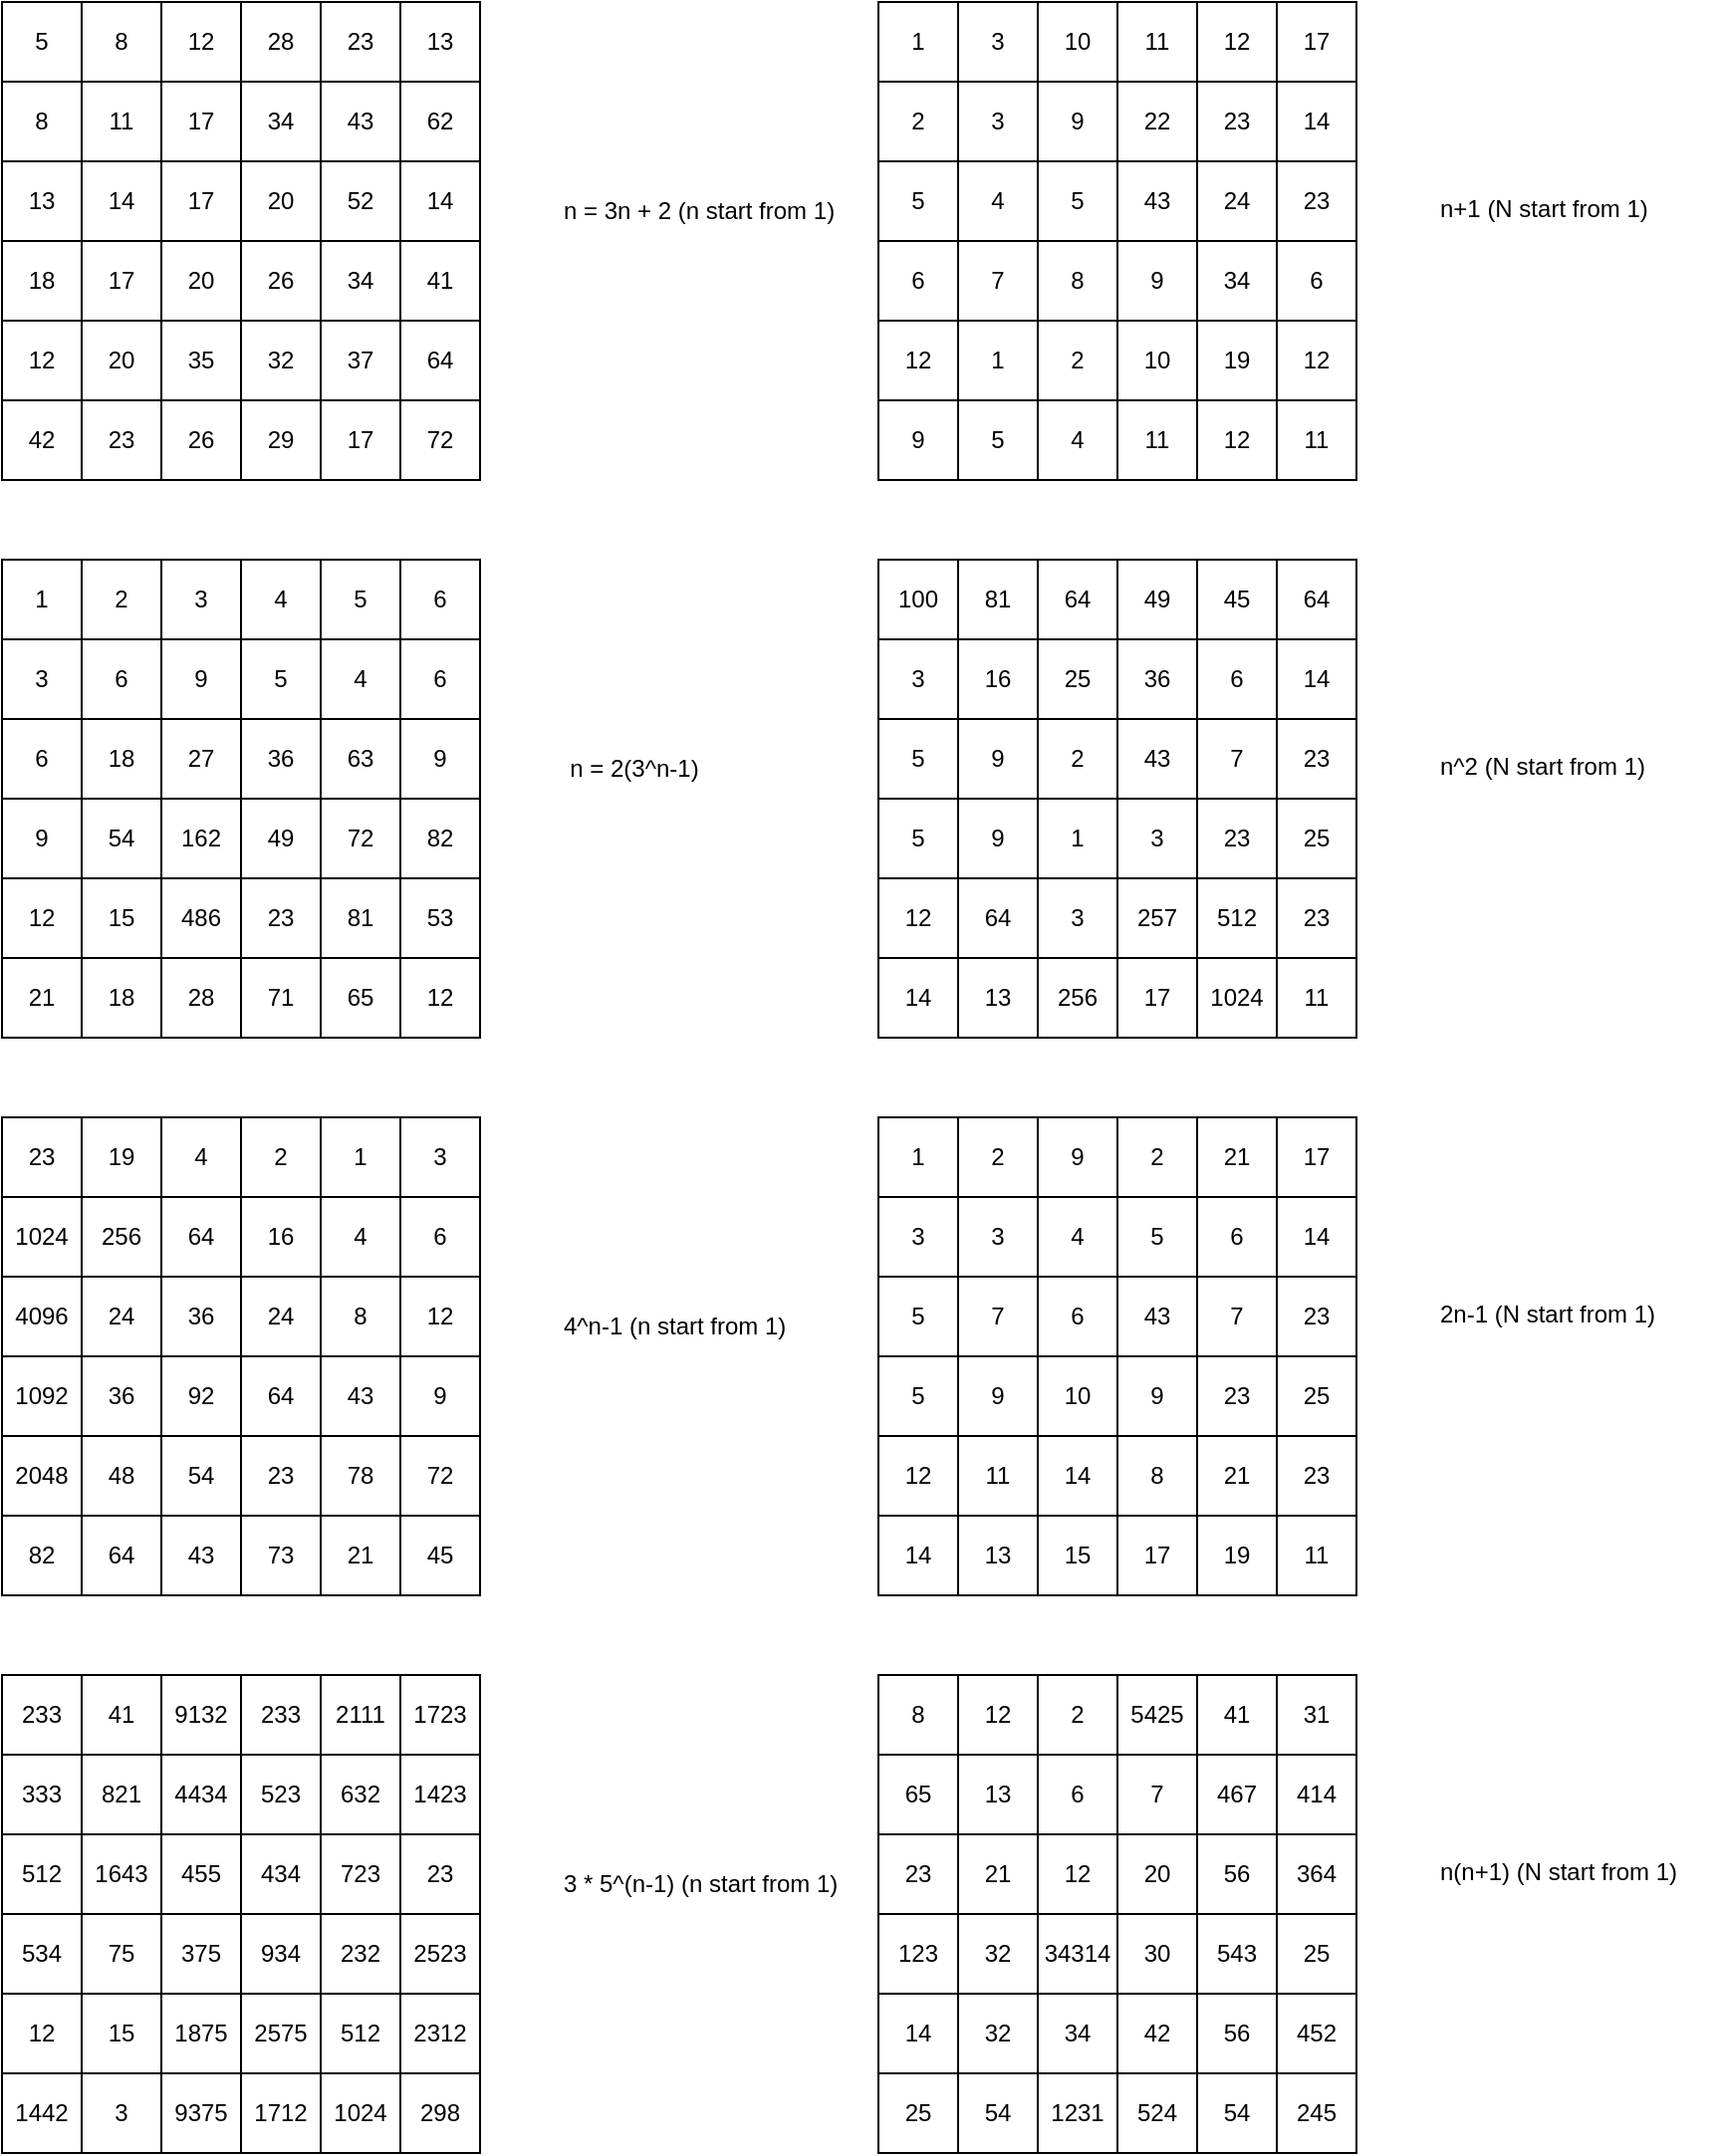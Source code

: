<mxfile version="20.8.16" type="device"><diagram name="Page-1" id="iR70LeSSROPi5DD5dXwo"><mxGraphModel dx="2049" dy="1137" grid="1" gridSize="10" guides="1" tooltips="1" connect="1" arrows="1" fold="1" page="1" pageScale="1" pageWidth="850" pageHeight="1100" math="0" shadow="0"><root><mxCell id="0"/><mxCell id="1" parent="0"/><mxCell id="EF58AHvIjZ3TLY60ZW4G-1" value="5" style="whiteSpace=wrap;html=1;aspect=fixed;" parent="1" vertex="1"><mxGeometry x="40" width="40" height="40" as="geometry"/></mxCell><mxCell id="EF58AHvIjZ3TLY60ZW4G-2" value="8" style="whiteSpace=wrap;html=1;aspect=fixed;" parent="1" vertex="1"><mxGeometry x="80" width="40" height="40" as="geometry"/></mxCell><mxCell id="EF58AHvIjZ3TLY60ZW4G-3" value="12" style="whiteSpace=wrap;html=1;aspect=fixed;" parent="1" vertex="1"><mxGeometry x="120" width="40" height="40" as="geometry"/></mxCell><mxCell id="EF58AHvIjZ3TLY60ZW4G-4" value="28" style="whiteSpace=wrap;html=1;aspect=fixed;" parent="1" vertex="1"><mxGeometry x="160" width="40" height="40" as="geometry"/></mxCell><mxCell id="EF58AHvIjZ3TLY60ZW4G-5" value="23" style="whiteSpace=wrap;html=1;aspect=fixed;" parent="1" vertex="1"><mxGeometry x="200" width="40" height="40" as="geometry"/></mxCell><mxCell id="EF58AHvIjZ3TLY60ZW4G-6" value="13" style="whiteSpace=wrap;html=1;aspect=fixed;" parent="1" vertex="1"><mxGeometry x="240" width="40" height="40" as="geometry"/></mxCell><mxCell id="EF58AHvIjZ3TLY60ZW4G-7" value="8" style="whiteSpace=wrap;html=1;aspect=fixed;" parent="1" vertex="1"><mxGeometry x="40" y="40" width="40" height="40" as="geometry"/></mxCell><mxCell id="EF58AHvIjZ3TLY60ZW4G-8" value="11" style="whiteSpace=wrap;html=1;aspect=fixed;" parent="1" vertex="1"><mxGeometry x="80" y="40" width="40" height="40" as="geometry"/></mxCell><mxCell id="EF58AHvIjZ3TLY60ZW4G-9" value="17" style="whiteSpace=wrap;html=1;aspect=fixed;" parent="1" vertex="1"><mxGeometry x="120" y="40" width="40" height="40" as="geometry"/></mxCell><mxCell id="EF58AHvIjZ3TLY60ZW4G-10" value="34" style="whiteSpace=wrap;html=1;aspect=fixed;" parent="1" vertex="1"><mxGeometry x="160" y="40" width="40" height="40" as="geometry"/></mxCell><mxCell id="EF58AHvIjZ3TLY60ZW4G-11" value="43" style="whiteSpace=wrap;html=1;aspect=fixed;" parent="1" vertex="1"><mxGeometry x="200" y="40" width="40" height="40" as="geometry"/></mxCell><mxCell id="EF58AHvIjZ3TLY60ZW4G-12" value="62" style="whiteSpace=wrap;html=1;aspect=fixed;" parent="1" vertex="1"><mxGeometry x="240" y="40" width="40" height="40" as="geometry"/></mxCell><mxCell id="EF58AHvIjZ3TLY60ZW4G-13" value="13" style="whiteSpace=wrap;html=1;aspect=fixed;" parent="1" vertex="1"><mxGeometry x="40" y="80" width="40" height="40" as="geometry"/></mxCell><mxCell id="EF58AHvIjZ3TLY60ZW4G-14" value="14" style="whiteSpace=wrap;html=1;aspect=fixed;" parent="1" vertex="1"><mxGeometry x="80" y="80" width="40" height="40" as="geometry"/></mxCell><mxCell id="EF58AHvIjZ3TLY60ZW4G-15" value="17" style="whiteSpace=wrap;html=1;aspect=fixed;" parent="1" vertex="1"><mxGeometry x="120" y="80" width="40" height="40" as="geometry"/></mxCell><mxCell id="EF58AHvIjZ3TLY60ZW4G-16" value="20" style="whiteSpace=wrap;html=1;aspect=fixed;" parent="1" vertex="1"><mxGeometry x="160" y="80" width="40" height="40" as="geometry"/></mxCell><mxCell id="EF58AHvIjZ3TLY60ZW4G-17" value="52" style="whiteSpace=wrap;html=1;aspect=fixed;" parent="1" vertex="1"><mxGeometry x="200" y="80" width="40" height="40" as="geometry"/></mxCell><mxCell id="EF58AHvIjZ3TLY60ZW4G-18" value="14" style="whiteSpace=wrap;html=1;aspect=fixed;" parent="1" vertex="1"><mxGeometry x="240" y="80" width="40" height="40" as="geometry"/></mxCell><mxCell id="EF58AHvIjZ3TLY60ZW4G-19" value="18" style="whiteSpace=wrap;html=1;aspect=fixed;" parent="1" vertex="1"><mxGeometry x="40" y="120" width="40" height="40" as="geometry"/></mxCell><mxCell id="EF58AHvIjZ3TLY60ZW4G-20" value="17" style="whiteSpace=wrap;html=1;aspect=fixed;" parent="1" vertex="1"><mxGeometry x="80" y="120" width="40" height="40" as="geometry"/></mxCell><mxCell id="EF58AHvIjZ3TLY60ZW4G-21" value="20" style="whiteSpace=wrap;html=1;aspect=fixed;" parent="1" vertex="1"><mxGeometry x="120" y="120" width="40" height="40" as="geometry"/></mxCell><mxCell id="EF58AHvIjZ3TLY60ZW4G-22" value="26" style="whiteSpace=wrap;html=1;aspect=fixed;" parent="1" vertex="1"><mxGeometry x="160" y="120" width="40" height="40" as="geometry"/></mxCell><mxCell id="EF58AHvIjZ3TLY60ZW4G-23" value="34" style="whiteSpace=wrap;html=1;aspect=fixed;" parent="1" vertex="1"><mxGeometry x="200" y="120" width="40" height="40" as="geometry"/></mxCell><mxCell id="EF58AHvIjZ3TLY60ZW4G-24" value="41" style="whiteSpace=wrap;html=1;aspect=fixed;" parent="1" vertex="1"><mxGeometry x="240" y="120" width="40" height="40" as="geometry"/></mxCell><mxCell id="EF58AHvIjZ3TLY60ZW4G-25" value="12" style="whiteSpace=wrap;html=1;aspect=fixed;" parent="1" vertex="1"><mxGeometry x="40" y="160" width="40" height="40" as="geometry"/></mxCell><mxCell id="EF58AHvIjZ3TLY60ZW4G-26" value="20" style="whiteSpace=wrap;html=1;aspect=fixed;" parent="1" vertex="1"><mxGeometry x="80" y="160" width="40" height="40" as="geometry"/></mxCell><mxCell id="EF58AHvIjZ3TLY60ZW4G-27" value="35" style="whiteSpace=wrap;html=1;aspect=fixed;" parent="1" vertex="1"><mxGeometry x="120" y="160" width="40" height="40" as="geometry"/></mxCell><mxCell id="EF58AHvIjZ3TLY60ZW4G-28" value="32" style="whiteSpace=wrap;html=1;aspect=fixed;" parent="1" vertex="1"><mxGeometry x="160" y="160" width="40" height="40" as="geometry"/></mxCell><mxCell id="EF58AHvIjZ3TLY60ZW4G-29" value="37" style="whiteSpace=wrap;html=1;aspect=fixed;" parent="1" vertex="1"><mxGeometry x="200" y="160" width="40" height="40" as="geometry"/></mxCell><mxCell id="EF58AHvIjZ3TLY60ZW4G-30" value="64" style="whiteSpace=wrap;html=1;aspect=fixed;" parent="1" vertex="1"><mxGeometry x="240" y="160" width="40" height="40" as="geometry"/></mxCell><mxCell id="EF58AHvIjZ3TLY60ZW4G-31" value="42" style="whiteSpace=wrap;html=1;aspect=fixed;" parent="1" vertex="1"><mxGeometry x="40" y="200" width="40" height="40" as="geometry"/></mxCell><mxCell id="EF58AHvIjZ3TLY60ZW4G-32" value="23" style="whiteSpace=wrap;html=1;aspect=fixed;" parent="1" vertex="1"><mxGeometry x="80" y="200" width="40" height="40" as="geometry"/></mxCell><mxCell id="EF58AHvIjZ3TLY60ZW4G-33" value="26" style="whiteSpace=wrap;html=1;aspect=fixed;" parent="1" vertex="1"><mxGeometry x="120" y="200" width="40" height="40" as="geometry"/></mxCell><mxCell id="EF58AHvIjZ3TLY60ZW4G-34" value="29" style="whiteSpace=wrap;html=1;aspect=fixed;" parent="1" vertex="1"><mxGeometry x="160" y="200" width="40" height="40" as="geometry"/></mxCell><mxCell id="EF58AHvIjZ3TLY60ZW4G-35" value="17" style="whiteSpace=wrap;html=1;aspect=fixed;" parent="1" vertex="1"><mxGeometry x="200" y="200" width="40" height="40" as="geometry"/></mxCell><mxCell id="EF58AHvIjZ3TLY60ZW4G-36" value="72" style="whiteSpace=wrap;html=1;aspect=fixed;" parent="1" vertex="1"><mxGeometry x="240" y="200" width="40" height="40" as="geometry"/></mxCell><mxCell id="EF58AHvIjZ3TLY60ZW4G-109" value="233" style="whiteSpace=wrap;html=1;aspect=fixed;" parent="1" vertex="1"><mxGeometry x="40" y="840" width="40" height="40" as="geometry"/></mxCell><mxCell id="EF58AHvIjZ3TLY60ZW4G-110" value="41" style="whiteSpace=wrap;html=1;aspect=fixed;" parent="1" vertex="1"><mxGeometry x="80" y="840" width="40" height="40" as="geometry"/></mxCell><mxCell id="EF58AHvIjZ3TLY60ZW4G-111" value="9132" style="whiteSpace=wrap;html=1;aspect=fixed;" parent="1" vertex="1"><mxGeometry x="120" y="840" width="40" height="40" as="geometry"/></mxCell><mxCell id="EF58AHvIjZ3TLY60ZW4G-112" value="233" style="whiteSpace=wrap;html=1;aspect=fixed;" parent="1" vertex="1"><mxGeometry x="160" y="840" width="40" height="40" as="geometry"/></mxCell><mxCell id="EF58AHvIjZ3TLY60ZW4G-113" value="2111" style="whiteSpace=wrap;html=1;aspect=fixed;" parent="1" vertex="1"><mxGeometry x="200" y="840" width="40" height="40" as="geometry"/></mxCell><mxCell id="EF58AHvIjZ3TLY60ZW4G-114" value="1723" style="whiteSpace=wrap;html=1;aspect=fixed;" parent="1" vertex="1"><mxGeometry x="240" y="840" width="40" height="40" as="geometry"/></mxCell><mxCell id="EF58AHvIjZ3TLY60ZW4G-115" value="333" style="whiteSpace=wrap;html=1;aspect=fixed;" parent="1" vertex="1"><mxGeometry x="40" y="880" width="40" height="40" as="geometry"/></mxCell><mxCell id="EF58AHvIjZ3TLY60ZW4G-116" value="821" style="whiteSpace=wrap;html=1;aspect=fixed;" parent="1" vertex="1"><mxGeometry x="80" y="880" width="40" height="40" as="geometry"/></mxCell><mxCell id="EF58AHvIjZ3TLY60ZW4G-117" value="4434" style="whiteSpace=wrap;html=1;aspect=fixed;" parent="1" vertex="1"><mxGeometry x="120" y="880" width="40" height="40" as="geometry"/></mxCell><mxCell id="EF58AHvIjZ3TLY60ZW4G-118" value="523" style="whiteSpace=wrap;html=1;aspect=fixed;" parent="1" vertex="1"><mxGeometry x="160" y="880" width="40" height="40" as="geometry"/></mxCell><mxCell id="EF58AHvIjZ3TLY60ZW4G-119" value="632" style="whiteSpace=wrap;html=1;aspect=fixed;" parent="1" vertex="1"><mxGeometry x="200" y="880" width="40" height="40" as="geometry"/></mxCell><mxCell id="EF58AHvIjZ3TLY60ZW4G-120" value="1423" style="whiteSpace=wrap;html=1;aspect=fixed;" parent="1" vertex="1"><mxGeometry x="240" y="880" width="40" height="40" as="geometry"/></mxCell><mxCell id="EF58AHvIjZ3TLY60ZW4G-121" value="512" style="whiteSpace=wrap;html=1;aspect=fixed;" parent="1" vertex="1"><mxGeometry x="40" y="920" width="40" height="40" as="geometry"/></mxCell><mxCell id="EF58AHvIjZ3TLY60ZW4G-122" value="1643" style="whiteSpace=wrap;html=1;aspect=fixed;" parent="1" vertex="1"><mxGeometry x="80" y="920" width="40" height="40" as="geometry"/></mxCell><mxCell id="EF58AHvIjZ3TLY60ZW4G-123" value="455" style="whiteSpace=wrap;html=1;aspect=fixed;" parent="1" vertex="1"><mxGeometry x="120" y="920" width="40" height="40" as="geometry"/></mxCell><mxCell id="EF58AHvIjZ3TLY60ZW4G-124" value="434" style="whiteSpace=wrap;html=1;aspect=fixed;" parent="1" vertex="1"><mxGeometry x="160" y="920" width="40" height="40" as="geometry"/></mxCell><mxCell id="EF58AHvIjZ3TLY60ZW4G-125" value="723" style="whiteSpace=wrap;html=1;aspect=fixed;" parent="1" vertex="1"><mxGeometry x="200" y="920" width="40" height="40" as="geometry"/></mxCell><mxCell id="EF58AHvIjZ3TLY60ZW4G-126" value="23" style="whiteSpace=wrap;html=1;aspect=fixed;" parent="1" vertex="1"><mxGeometry x="240" y="920" width="40" height="40" as="geometry"/></mxCell><mxCell id="EF58AHvIjZ3TLY60ZW4G-127" value="534" style="whiteSpace=wrap;html=1;aspect=fixed;" parent="1" vertex="1"><mxGeometry x="40" y="960" width="40" height="40" as="geometry"/></mxCell><mxCell id="EF58AHvIjZ3TLY60ZW4G-128" value="75" style="whiteSpace=wrap;html=1;aspect=fixed;" parent="1" vertex="1"><mxGeometry x="80" y="960" width="40" height="40" as="geometry"/></mxCell><mxCell id="EF58AHvIjZ3TLY60ZW4G-129" value="375" style="whiteSpace=wrap;html=1;aspect=fixed;" parent="1" vertex="1"><mxGeometry x="120" y="960" width="40" height="40" as="geometry"/></mxCell><mxCell id="EF58AHvIjZ3TLY60ZW4G-130" value="934" style="whiteSpace=wrap;html=1;aspect=fixed;" parent="1" vertex="1"><mxGeometry x="160" y="960" width="40" height="40" as="geometry"/></mxCell><mxCell id="EF58AHvIjZ3TLY60ZW4G-131" value="232" style="whiteSpace=wrap;html=1;aspect=fixed;" parent="1" vertex="1"><mxGeometry x="200" y="960" width="40" height="40" as="geometry"/></mxCell><mxCell id="EF58AHvIjZ3TLY60ZW4G-132" value="2523" style="whiteSpace=wrap;html=1;aspect=fixed;" parent="1" vertex="1"><mxGeometry x="240" y="960" width="40" height="40" as="geometry"/></mxCell><mxCell id="EF58AHvIjZ3TLY60ZW4G-133" value="12" style="whiteSpace=wrap;html=1;aspect=fixed;" parent="1" vertex="1"><mxGeometry x="40" y="1000" width="40" height="40" as="geometry"/></mxCell><mxCell id="EF58AHvIjZ3TLY60ZW4G-134" value="15" style="whiteSpace=wrap;html=1;aspect=fixed;" parent="1" vertex="1"><mxGeometry x="80" y="1000" width="40" height="40" as="geometry"/></mxCell><mxCell id="EF58AHvIjZ3TLY60ZW4G-135" value="1875" style="whiteSpace=wrap;html=1;aspect=fixed;" parent="1" vertex="1"><mxGeometry x="120" y="1000" width="40" height="40" as="geometry"/></mxCell><mxCell id="EF58AHvIjZ3TLY60ZW4G-136" value="2575" style="whiteSpace=wrap;html=1;aspect=fixed;" parent="1" vertex="1"><mxGeometry x="160" y="1000" width="40" height="40" as="geometry"/></mxCell><mxCell id="EF58AHvIjZ3TLY60ZW4G-137" value="512" style="whiteSpace=wrap;html=1;aspect=fixed;" parent="1" vertex="1"><mxGeometry x="200" y="1000" width="40" height="40" as="geometry"/></mxCell><mxCell id="EF58AHvIjZ3TLY60ZW4G-138" value="2312" style="whiteSpace=wrap;html=1;aspect=fixed;" parent="1" vertex="1"><mxGeometry x="240" y="1000" width="40" height="40" as="geometry"/></mxCell><mxCell id="EF58AHvIjZ3TLY60ZW4G-139" value="1442" style="whiteSpace=wrap;html=1;aspect=fixed;" parent="1" vertex="1"><mxGeometry x="40" y="1040" width="40" height="40" as="geometry"/></mxCell><mxCell id="EF58AHvIjZ3TLY60ZW4G-140" value="3" style="whiteSpace=wrap;html=1;aspect=fixed;" parent="1" vertex="1"><mxGeometry x="80" y="1040" width="40" height="40" as="geometry"/></mxCell><mxCell id="EF58AHvIjZ3TLY60ZW4G-141" value="9375" style="whiteSpace=wrap;html=1;aspect=fixed;" parent="1" vertex="1"><mxGeometry x="120" y="1040" width="40" height="40" as="geometry"/></mxCell><mxCell id="EF58AHvIjZ3TLY60ZW4G-142" value="1712" style="whiteSpace=wrap;html=1;aspect=fixed;" parent="1" vertex="1"><mxGeometry x="160" y="1040" width="40" height="40" as="geometry"/></mxCell><mxCell id="EF58AHvIjZ3TLY60ZW4G-143" value="1024" style="whiteSpace=wrap;html=1;aspect=fixed;" parent="1" vertex="1"><mxGeometry x="200" y="1040" width="40" height="40" as="geometry"/></mxCell><mxCell id="EF58AHvIjZ3TLY60ZW4G-144" value="298" style="whiteSpace=wrap;html=1;aspect=fixed;" parent="1" vertex="1"><mxGeometry x="240" y="1040" width="40" height="40" as="geometry"/></mxCell><mxCell id="EF58AHvIjZ3TLY60ZW4G-181" value="1" style="whiteSpace=wrap;html=1;aspect=fixed;" parent="1" vertex="1"><mxGeometry x="480" width="40" height="40" as="geometry"/></mxCell><mxCell id="EF58AHvIjZ3TLY60ZW4G-182" value="3" style="whiteSpace=wrap;html=1;aspect=fixed;" parent="1" vertex="1"><mxGeometry x="520" width="40" height="40" as="geometry"/></mxCell><mxCell id="EF58AHvIjZ3TLY60ZW4G-183" value="10" style="whiteSpace=wrap;html=1;aspect=fixed;" parent="1" vertex="1"><mxGeometry x="560" width="40" height="40" as="geometry"/></mxCell><mxCell id="EF58AHvIjZ3TLY60ZW4G-184" value="11" style="whiteSpace=wrap;html=1;aspect=fixed;" parent="1" vertex="1"><mxGeometry x="600" width="40" height="40" as="geometry"/></mxCell><mxCell id="EF58AHvIjZ3TLY60ZW4G-185" value="12" style="whiteSpace=wrap;html=1;aspect=fixed;" parent="1" vertex="1"><mxGeometry x="640" width="40" height="40" as="geometry"/></mxCell><mxCell id="EF58AHvIjZ3TLY60ZW4G-186" value="17" style="whiteSpace=wrap;html=1;aspect=fixed;" parent="1" vertex="1"><mxGeometry x="680" width="40" height="40" as="geometry"/></mxCell><mxCell id="EF58AHvIjZ3TLY60ZW4G-187" value="2" style="whiteSpace=wrap;html=1;aspect=fixed;" parent="1" vertex="1"><mxGeometry x="480" y="40" width="40" height="40" as="geometry"/></mxCell><mxCell id="EF58AHvIjZ3TLY60ZW4G-188" value="3" style="whiteSpace=wrap;html=1;aspect=fixed;" parent="1" vertex="1"><mxGeometry x="520" y="40" width="40" height="40" as="geometry"/></mxCell><mxCell id="EF58AHvIjZ3TLY60ZW4G-189" value="9" style="whiteSpace=wrap;html=1;aspect=fixed;" parent="1" vertex="1"><mxGeometry x="560" y="40" width="40" height="40" as="geometry"/></mxCell><mxCell id="EF58AHvIjZ3TLY60ZW4G-190" value="22" style="whiteSpace=wrap;html=1;aspect=fixed;" parent="1" vertex="1"><mxGeometry x="600" y="40" width="40" height="40" as="geometry"/></mxCell><mxCell id="EF58AHvIjZ3TLY60ZW4G-191" value="23" style="whiteSpace=wrap;html=1;aspect=fixed;" parent="1" vertex="1"><mxGeometry x="640" y="40" width="40" height="40" as="geometry"/></mxCell><mxCell id="EF58AHvIjZ3TLY60ZW4G-192" value="14" style="whiteSpace=wrap;html=1;aspect=fixed;" parent="1" vertex="1"><mxGeometry x="680" y="40" width="40" height="40" as="geometry"/></mxCell><mxCell id="EF58AHvIjZ3TLY60ZW4G-193" value="5" style="whiteSpace=wrap;html=1;aspect=fixed;" parent="1" vertex="1"><mxGeometry x="480" y="80" width="40" height="40" as="geometry"/></mxCell><mxCell id="EF58AHvIjZ3TLY60ZW4G-194" value="4" style="whiteSpace=wrap;html=1;aspect=fixed;" parent="1" vertex="1"><mxGeometry x="520" y="80" width="40" height="40" as="geometry"/></mxCell><mxCell id="EF58AHvIjZ3TLY60ZW4G-195" value="5" style="whiteSpace=wrap;html=1;aspect=fixed;" parent="1" vertex="1"><mxGeometry x="560" y="80" width="40" height="40" as="geometry"/></mxCell><mxCell id="EF58AHvIjZ3TLY60ZW4G-196" value="43" style="whiteSpace=wrap;html=1;aspect=fixed;" parent="1" vertex="1"><mxGeometry x="600" y="80" width="40" height="40" as="geometry"/></mxCell><mxCell id="EF58AHvIjZ3TLY60ZW4G-197" value="24" style="whiteSpace=wrap;html=1;aspect=fixed;" parent="1" vertex="1"><mxGeometry x="640" y="80" width="40" height="40" as="geometry"/></mxCell><mxCell id="EF58AHvIjZ3TLY60ZW4G-198" value="23" style="whiteSpace=wrap;html=1;aspect=fixed;" parent="1" vertex="1"><mxGeometry x="680" y="80" width="40" height="40" as="geometry"/></mxCell><mxCell id="EF58AHvIjZ3TLY60ZW4G-199" value="6" style="whiteSpace=wrap;html=1;aspect=fixed;" parent="1" vertex="1"><mxGeometry x="480" y="120" width="40" height="40" as="geometry"/></mxCell><mxCell id="EF58AHvIjZ3TLY60ZW4G-200" value="7" style="whiteSpace=wrap;html=1;aspect=fixed;" parent="1" vertex="1"><mxGeometry x="520" y="120" width="40" height="40" as="geometry"/></mxCell><mxCell id="EF58AHvIjZ3TLY60ZW4G-201" value="8" style="whiteSpace=wrap;html=1;aspect=fixed;" parent="1" vertex="1"><mxGeometry x="560" y="120" width="40" height="40" as="geometry"/></mxCell><mxCell id="EF58AHvIjZ3TLY60ZW4G-202" value="9" style="whiteSpace=wrap;html=1;aspect=fixed;" parent="1" vertex="1"><mxGeometry x="600" y="120" width="40" height="40" as="geometry"/></mxCell><mxCell id="EF58AHvIjZ3TLY60ZW4G-203" value="34" style="whiteSpace=wrap;html=1;aspect=fixed;" parent="1" vertex="1"><mxGeometry x="640" y="120" width="40" height="40" as="geometry"/></mxCell><mxCell id="EF58AHvIjZ3TLY60ZW4G-204" value="6" style="whiteSpace=wrap;html=1;aspect=fixed;" parent="1" vertex="1"><mxGeometry x="680" y="120" width="40" height="40" as="geometry"/></mxCell><mxCell id="EF58AHvIjZ3TLY60ZW4G-205" value="12" style="whiteSpace=wrap;html=1;aspect=fixed;" parent="1" vertex="1"><mxGeometry x="480" y="160" width="40" height="40" as="geometry"/></mxCell><mxCell id="EF58AHvIjZ3TLY60ZW4G-206" value="1" style="whiteSpace=wrap;html=1;aspect=fixed;" parent="1" vertex="1"><mxGeometry x="520" y="160" width="40" height="40" as="geometry"/></mxCell><mxCell id="EF58AHvIjZ3TLY60ZW4G-207" value="2" style="whiteSpace=wrap;html=1;aspect=fixed;" parent="1" vertex="1"><mxGeometry x="560" y="160" width="40" height="40" as="geometry"/></mxCell><mxCell id="EF58AHvIjZ3TLY60ZW4G-208" value="10" style="whiteSpace=wrap;html=1;aspect=fixed;" parent="1" vertex="1"><mxGeometry x="600" y="160" width="40" height="40" as="geometry"/></mxCell><mxCell id="EF58AHvIjZ3TLY60ZW4G-209" value="19" style="whiteSpace=wrap;html=1;aspect=fixed;" parent="1" vertex="1"><mxGeometry x="640" y="160" width="40" height="40" as="geometry"/></mxCell><mxCell id="EF58AHvIjZ3TLY60ZW4G-210" value="12" style="whiteSpace=wrap;html=1;aspect=fixed;" parent="1" vertex="1"><mxGeometry x="680" y="160" width="40" height="40" as="geometry"/></mxCell><mxCell id="EF58AHvIjZ3TLY60ZW4G-211" value="9" style="whiteSpace=wrap;html=1;aspect=fixed;" parent="1" vertex="1"><mxGeometry x="480" y="200" width="40" height="40" as="geometry"/></mxCell><mxCell id="EF58AHvIjZ3TLY60ZW4G-212" value="5" style="whiteSpace=wrap;html=1;aspect=fixed;" parent="1" vertex="1"><mxGeometry x="520" y="200" width="40" height="40" as="geometry"/></mxCell><mxCell id="EF58AHvIjZ3TLY60ZW4G-213" value="4" style="whiteSpace=wrap;html=1;aspect=fixed;" parent="1" vertex="1"><mxGeometry x="560" y="200" width="40" height="40" as="geometry"/></mxCell><mxCell id="EF58AHvIjZ3TLY60ZW4G-214" value="11" style="whiteSpace=wrap;html=1;aspect=fixed;" parent="1" vertex="1"><mxGeometry x="600" y="200" width="40" height="40" as="geometry"/></mxCell><mxCell id="EF58AHvIjZ3TLY60ZW4G-215" value="12" style="whiteSpace=wrap;html=1;aspect=fixed;" parent="1" vertex="1"><mxGeometry x="640" y="200" width="40" height="40" as="geometry"/></mxCell><mxCell id="EF58AHvIjZ3TLY60ZW4G-216" value="11" style="whiteSpace=wrap;html=1;aspect=fixed;" parent="1" vertex="1"><mxGeometry x="680" y="200" width="40" height="40" as="geometry"/></mxCell><mxCell id="EF58AHvIjZ3TLY60ZW4G-217" value="1" style="whiteSpace=wrap;html=1;aspect=fixed;" parent="1" vertex="1"><mxGeometry x="40" y="280" width="40" height="40" as="geometry"/></mxCell><mxCell id="EF58AHvIjZ3TLY60ZW4G-218" value="2" style="whiteSpace=wrap;html=1;aspect=fixed;" parent="1" vertex="1"><mxGeometry x="80" y="280" width="40" height="40" as="geometry"/></mxCell><mxCell id="EF58AHvIjZ3TLY60ZW4G-219" value="3" style="whiteSpace=wrap;html=1;aspect=fixed;" parent="1" vertex="1"><mxGeometry x="120" y="280" width="40" height="40" as="geometry"/></mxCell><mxCell id="EF58AHvIjZ3TLY60ZW4G-220" value="4" style="whiteSpace=wrap;html=1;aspect=fixed;" parent="1" vertex="1"><mxGeometry x="160" y="280" width="40" height="40" as="geometry"/></mxCell><mxCell id="EF58AHvIjZ3TLY60ZW4G-221" value="5" style="whiteSpace=wrap;html=1;aspect=fixed;" parent="1" vertex="1"><mxGeometry x="200" y="280" width="40" height="40" as="geometry"/></mxCell><mxCell id="EF58AHvIjZ3TLY60ZW4G-222" value="6" style="whiteSpace=wrap;html=1;aspect=fixed;" parent="1" vertex="1"><mxGeometry x="240" y="280" width="40" height="40" as="geometry"/></mxCell><mxCell id="EF58AHvIjZ3TLY60ZW4G-223" value="3" style="whiteSpace=wrap;html=1;aspect=fixed;" parent="1" vertex="1"><mxGeometry x="40" y="320" width="40" height="40" as="geometry"/></mxCell><mxCell id="EF58AHvIjZ3TLY60ZW4G-224" value="6" style="whiteSpace=wrap;html=1;aspect=fixed;" parent="1" vertex="1"><mxGeometry x="80" y="320" width="40" height="40" as="geometry"/></mxCell><mxCell id="EF58AHvIjZ3TLY60ZW4G-225" value="9" style="whiteSpace=wrap;html=1;aspect=fixed;" parent="1" vertex="1"><mxGeometry x="120" y="320" width="40" height="40" as="geometry"/></mxCell><mxCell id="EF58AHvIjZ3TLY60ZW4G-226" value="5" style="whiteSpace=wrap;html=1;aspect=fixed;" parent="1" vertex="1"><mxGeometry x="160" y="320" width="40" height="40" as="geometry"/></mxCell><mxCell id="EF58AHvIjZ3TLY60ZW4G-227" value="4" style="whiteSpace=wrap;html=1;aspect=fixed;" parent="1" vertex="1"><mxGeometry x="200" y="320" width="40" height="40" as="geometry"/></mxCell><mxCell id="EF58AHvIjZ3TLY60ZW4G-228" value="6" style="whiteSpace=wrap;html=1;aspect=fixed;" parent="1" vertex="1"><mxGeometry x="240" y="320" width="40" height="40" as="geometry"/></mxCell><mxCell id="EF58AHvIjZ3TLY60ZW4G-229" value="6" style="whiteSpace=wrap;html=1;aspect=fixed;" parent="1" vertex="1"><mxGeometry x="40" y="360" width="40" height="40" as="geometry"/></mxCell><mxCell id="EF58AHvIjZ3TLY60ZW4G-230" value="18" style="whiteSpace=wrap;html=1;aspect=fixed;" parent="1" vertex="1"><mxGeometry x="80" y="360" width="40" height="40" as="geometry"/></mxCell><mxCell id="EF58AHvIjZ3TLY60ZW4G-231" value="27" style="whiteSpace=wrap;html=1;aspect=fixed;" parent="1" vertex="1"><mxGeometry x="120" y="360" width="40" height="40" as="geometry"/></mxCell><mxCell id="EF58AHvIjZ3TLY60ZW4G-232" value="36" style="whiteSpace=wrap;html=1;aspect=fixed;" parent="1" vertex="1"><mxGeometry x="160" y="360" width="40" height="40" as="geometry"/></mxCell><mxCell id="EF58AHvIjZ3TLY60ZW4G-233" value="63" style="whiteSpace=wrap;html=1;aspect=fixed;" parent="1" vertex="1"><mxGeometry x="200" y="360" width="40" height="40" as="geometry"/></mxCell><mxCell id="EF58AHvIjZ3TLY60ZW4G-234" value="9" style="whiteSpace=wrap;html=1;aspect=fixed;" parent="1" vertex="1"><mxGeometry x="240" y="360" width="40" height="40" as="geometry"/></mxCell><mxCell id="EF58AHvIjZ3TLY60ZW4G-235" value="9" style="whiteSpace=wrap;html=1;aspect=fixed;" parent="1" vertex="1"><mxGeometry x="40" y="400" width="40" height="40" as="geometry"/></mxCell><mxCell id="EF58AHvIjZ3TLY60ZW4G-236" value="54" style="whiteSpace=wrap;html=1;aspect=fixed;" parent="1" vertex="1"><mxGeometry x="80" y="400" width="40" height="40" as="geometry"/></mxCell><mxCell id="EF58AHvIjZ3TLY60ZW4G-237" value="162" style="whiteSpace=wrap;html=1;aspect=fixed;" parent="1" vertex="1"><mxGeometry x="120" y="400" width="40" height="40" as="geometry"/></mxCell><mxCell id="EF58AHvIjZ3TLY60ZW4G-238" value="49" style="whiteSpace=wrap;html=1;aspect=fixed;" parent="1" vertex="1"><mxGeometry x="160" y="400" width="40" height="40" as="geometry"/></mxCell><mxCell id="EF58AHvIjZ3TLY60ZW4G-239" value="72" style="whiteSpace=wrap;html=1;aspect=fixed;direction=south;" parent="1" vertex="1"><mxGeometry x="200" y="400" width="40" height="40" as="geometry"/></mxCell><mxCell id="EF58AHvIjZ3TLY60ZW4G-240" value="82" style="whiteSpace=wrap;html=1;aspect=fixed;" parent="1" vertex="1"><mxGeometry x="240" y="400" width="40" height="40" as="geometry"/></mxCell><mxCell id="EF58AHvIjZ3TLY60ZW4G-241" value="12" style="whiteSpace=wrap;html=1;aspect=fixed;" parent="1" vertex="1"><mxGeometry x="40" y="440" width="40" height="40" as="geometry"/></mxCell><mxCell id="EF58AHvIjZ3TLY60ZW4G-242" value="15" style="whiteSpace=wrap;html=1;aspect=fixed;" parent="1" vertex="1"><mxGeometry x="80" y="440" width="40" height="40" as="geometry"/></mxCell><mxCell id="EF58AHvIjZ3TLY60ZW4G-243" value="486" style="whiteSpace=wrap;html=1;aspect=fixed;" parent="1" vertex="1"><mxGeometry x="120" y="440" width="40" height="40" as="geometry"/></mxCell><mxCell id="EF58AHvIjZ3TLY60ZW4G-244" value="23" style="whiteSpace=wrap;html=1;aspect=fixed;" parent="1" vertex="1"><mxGeometry x="160" y="440" width="40" height="40" as="geometry"/></mxCell><mxCell id="EF58AHvIjZ3TLY60ZW4G-245" value="81" style="whiteSpace=wrap;html=1;aspect=fixed;" parent="1" vertex="1"><mxGeometry x="200" y="440" width="40" height="40" as="geometry"/></mxCell><mxCell id="EF58AHvIjZ3TLY60ZW4G-246" value="53" style="whiteSpace=wrap;html=1;aspect=fixed;" parent="1" vertex="1"><mxGeometry x="240" y="440" width="40" height="40" as="geometry"/></mxCell><mxCell id="EF58AHvIjZ3TLY60ZW4G-247" value="21" style="whiteSpace=wrap;html=1;aspect=fixed;" parent="1" vertex="1"><mxGeometry x="40" y="480" width="40" height="40" as="geometry"/></mxCell><mxCell id="EF58AHvIjZ3TLY60ZW4G-248" value="18" style="whiteSpace=wrap;html=1;aspect=fixed;" parent="1" vertex="1"><mxGeometry x="80" y="480" width="40" height="40" as="geometry"/></mxCell><mxCell id="EF58AHvIjZ3TLY60ZW4G-249" value="28" style="whiteSpace=wrap;html=1;aspect=fixed;" parent="1" vertex="1"><mxGeometry x="120" y="480" width="40" height="40" as="geometry"/></mxCell><mxCell id="EF58AHvIjZ3TLY60ZW4G-250" value="71" style="whiteSpace=wrap;html=1;aspect=fixed;" parent="1" vertex="1"><mxGeometry x="160" y="480" width="40" height="40" as="geometry"/></mxCell><mxCell id="EF58AHvIjZ3TLY60ZW4G-251" value="65" style="whiteSpace=wrap;html=1;aspect=fixed;direction=south;" parent="1" vertex="1"><mxGeometry x="200" y="480" width="40" height="40" as="geometry"/></mxCell><mxCell id="EF58AHvIjZ3TLY60ZW4G-252" value="12" style="whiteSpace=wrap;html=1;aspect=fixed;" parent="1" vertex="1"><mxGeometry x="240" y="480" width="40" height="40" as="geometry"/></mxCell><mxCell id="EF58AHvIjZ3TLY60ZW4G-253" value="23" style="whiteSpace=wrap;html=1;aspect=fixed;" parent="1" vertex="1"><mxGeometry x="40" y="560" width="40" height="40" as="geometry"/></mxCell><mxCell id="EF58AHvIjZ3TLY60ZW4G-254" value="19" style="whiteSpace=wrap;html=1;aspect=fixed;" parent="1" vertex="1"><mxGeometry x="80" y="560" width="40" height="40" as="geometry"/></mxCell><mxCell id="EF58AHvIjZ3TLY60ZW4G-255" value="4" style="whiteSpace=wrap;html=1;aspect=fixed;" parent="1" vertex="1"><mxGeometry x="120" y="560" width="40" height="40" as="geometry"/></mxCell><mxCell id="EF58AHvIjZ3TLY60ZW4G-256" value="2" style="whiteSpace=wrap;html=1;aspect=fixed;" parent="1" vertex="1"><mxGeometry x="160" y="560" width="40" height="40" as="geometry"/></mxCell><mxCell id="EF58AHvIjZ3TLY60ZW4G-257" value="1" style="whiteSpace=wrap;html=1;aspect=fixed;" parent="1" vertex="1"><mxGeometry x="200" y="560" width="40" height="40" as="geometry"/></mxCell><mxCell id="EF58AHvIjZ3TLY60ZW4G-258" value="3" style="whiteSpace=wrap;html=1;aspect=fixed;" parent="1" vertex="1"><mxGeometry x="240" y="560" width="40" height="40" as="geometry"/></mxCell><mxCell id="EF58AHvIjZ3TLY60ZW4G-259" value="1024" style="whiteSpace=wrap;html=1;aspect=fixed;" parent="1" vertex="1"><mxGeometry x="40" y="600" width="40" height="40" as="geometry"/></mxCell><mxCell id="EF58AHvIjZ3TLY60ZW4G-260" value="256" style="whiteSpace=wrap;html=1;aspect=fixed;" parent="1" vertex="1"><mxGeometry x="80" y="600" width="40" height="40" as="geometry"/></mxCell><mxCell id="EF58AHvIjZ3TLY60ZW4G-261" value="64" style="whiteSpace=wrap;html=1;aspect=fixed;" parent="1" vertex="1"><mxGeometry x="120" y="600" width="40" height="40" as="geometry"/></mxCell><mxCell id="EF58AHvIjZ3TLY60ZW4G-262" value="16" style="whiteSpace=wrap;html=1;aspect=fixed;" parent="1" vertex="1"><mxGeometry x="160" y="600" width="40" height="40" as="geometry"/></mxCell><mxCell id="EF58AHvIjZ3TLY60ZW4G-263" value="4" style="whiteSpace=wrap;html=1;aspect=fixed;" parent="1" vertex="1"><mxGeometry x="200" y="600" width="40" height="40" as="geometry"/></mxCell><mxCell id="EF58AHvIjZ3TLY60ZW4G-264" value="6" style="whiteSpace=wrap;html=1;aspect=fixed;" parent="1" vertex="1"><mxGeometry x="240" y="600" width="40" height="40" as="geometry"/></mxCell><mxCell id="EF58AHvIjZ3TLY60ZW4G-265" value="4096" style="whiteSpace=wrap;html=1;aspect=fixed;" parent="1" vertex="1"><mxGeometry x="40" y="640" width="40" height="40" as="geometry"/></mxCell><mxCell id="EF58AHvIjZ3TLY60ZW4G-266" value="24" style="whiteSpace=wrap;html=1;aspect=fixed;" parent="1" vertex="1"><mxGeometry x="80" y="640" width="40" height="40" as="geometry"/></mxCell><mxCell id="EF58AHvIjZ3TLY60ZW4G-267" value="36" style="whiteSpace=wrap;html=1;aspect=fixed;" parent="1" vertex="1"><mxGeometry x="120" y="640" width="40" height="40" as="geometry"/></mxCell><mxCell id="EF58AHvIjZ3TLY60ZW4G-268" value="24" style="whiteSpace=wrap;html=1;aspect=fixed;" parent="1" vertex="1"><mxGeometry x="160" y="640" width="40" height="40" as="geometry"/></mxCell><mxCell id="EF58AHvIjZ3TLY60ZW4G-269" value="8" style="whiteSpace=wrap;html=1;aspect=fixed;" parent="1" vertex="1"><mxGeometry x="200" y="640" width="40" height="40" as="geometry"/></mxCell><mxCell id="EF58AHvIjZ3TLY60ZW4G-270" value="12" style="whiteSpace=wrap;html=1;aspect=fixed;" parent="1" vertex="1"><mxGeometry x="240" y="640" width="40" height="40" as="geometry"/></mxCell><mxCell id="EF58AHvIjZ3TLY60ZW4G-271" value="1092" style="whiteSpace=wrap;html=1;aspect=fixed;" parent="1" vertex="1"><mxGeometry x="40" y="680" width="40" height="40" as="geometry"/></mxCell><mxCell id="EF58AHvIjZ3TLY60ZW4G-272" value="36" style="whiteSpace=wrap;html=1;aspect=fixed;" parent="1" vertex="1"><mxGeometry x="80" y="680" width="40" height="40" as="geometry"/></mxCell><mxCell id="EF58AHvIjZ3TLY60ZW4G-273" value="92" style="whiteSpace=wrap;html=1;aspect=fixed;" parent="1" vertex="1"><mxGeometry x="120" y="680" width="40" height="40" as="geometry"/></mxCell><mxCell id="EF58AHvIjZ3TLY60ZW4G-274" value="64" style="whiteSpace=wrap;html=1;aspect=fixed;" parent="1" vertex="1"><mxGeometry x="160" y="680" width="40" height="40" as="geometry"/></mxCell><mxCell id="EF58AHvIjZ3TLY60ZW4G-275" value="43" style="whiteSpace=wrap;html=1;aspect=fixed;" parent="1" vertex="1"><mxGeometry x="200" y="680" width="40" height="40" as="geometry"/></mxCell><mxCell id="EF58AHvIjZ3TLY60ZW4G-276" value="9" style="whiteSpace=wrap;html=1;aspect=fixed;" parent="1" vertex="1"><mxGeometry x="240" y="680" width="40" height="40" as="geometry"/></mxCell><mxCell id="EF58AHvIjZ3TLY60ZW4G-277" value="2048" style="whiteSpace=wrap;html=1;aspect=fixed;" parent="1" vertex="1"><mxGeometry x="40" y="720" width="40" height="40" as="geometry"/></mxCell><mxCell id="EF58AHvIjZ3TLY60ZW4G-278" value="48" style="whiteSpace=wrap;html=1;aspect=fixed;" parent="1" vertex="1"><mxGeometry x="80" y="720" width="40" height="40" as="geometry"/></mxCell><mxCell id="EF58AHvIjZ3TLY60ZW4G-279" value="54" style="whiteSpace=wrap;html=1;aspect=fixed;" parent="1" vertex="1"><mxGeometry x="120" y="720" width="40" height="40" as="geometry"/></mxCell><mxCell id="EF58AHvIjZ3TLY60ZW4G-280" value="23" style="whiteSpace=wrap;html=1;aspect=fixed;" parent="1" vertex="1"><mxGeometry x="160" y="720" width="40" height="40" as="geometry"/></mxCell><mxCell id="EF58AHvIjZ3TLY60ZW4G-281" value="78" style="whiteSpace=wrap;html=1;aspect=fixed;" parent="1" vertex="1"><mxGeometry x="200" y="720" width="40" height="40" as="geometry"/></mxCell><mxCell id="EF58AHvIjZ3TLY60ZW4G-282" value="72" style="whiteSpace=wrap;html=1;aspect=fixed;" parent="1" vertex="1"><mxGeometry x="240" y="720" width="40" height="40" as="geometry"/></mxCell><mxCell id="EF58AHvIjZ3TLY60ZW4G-283" value="82" style="whiteSpace=wrap;html=1;aspect=fixed;" parent="1" vertex="1"><mxGeometry x="40" y="760" width="40" height="40" as="geometry"/></mxCell><mxCell id="EF58AHvIjZ3TLY60ZW4G-284" value="64" style="whiteSpace=wrap;html=1;aspect=fixed;" parent="1" vertex="1"><mxGeometry x="80" y="760" width="40" height="40" as="geometry"/></mxCell><mxCell id="EF58AHvIjZ3TLY60ZW4G-285" value="43" style="whiteSpace=wrap;html=1;aspect=fixed;" parent="1" vertex="1"><mxGeometry x="120" y="760" width="40" height="40" as="geometry"/></mxCell><mxCell id="EF58AHvIjZ3TLY60ZW4G-286" value="73" style="whiteSpace=wrap;html=1;aspect=fixed;" parent="1" vertex="1"><mxGeometry x="160" y="760" width="40" height="40" as="geometry"/></mxCell><mxCell id="EF58AHvIjZ3TLY60ZW4G-287" value="21" style="whiteSpace=wrap;html=1;aspect=fixed;" parent="1" vertex="1"><mxGeometry x="200" y="760" width="40" height="40" as="geometry"/></mxCell><mxCell id="EF58AHvIjZ3TLY60ZW4G-288" value="45" style="whiteSpace=wrap;html=1;aspect=fixed;" parent="1" vertex="1"><mxGeometry x="240" y="760" width="40" height="40" as="geometry"/></mxCell><mxCell id="EF58AHvIjZ3TLY60ZW4G-363" value="n = 3n + 2 (n start from 1)" style="text;html=1;strokeColor=none;fillColor=none;align=left;verticalAlign=middle;whiteSpace=wrap;rounded=0;" parent="1" vertex="1"><mxGeometry x="320" y="90" width="140" height="30" as="geometry"/></mxCell><mxCell id="EF58AHvIjZ3TLY60ZW4G-364" value="n = 2(3^n-1)" style="text;html=1;strokeColor=none;fillColor=none;align=center;verticalAlign=middle;whiteSpace=wrap;rounded=0;" parent="1" vertex="1"><mxGeometry x="320" y="370" width="75" height="30" as="geometry"/></mxCell><mxCell id="AYYLVs8S1lMrlM4syQWl-1" value="4^n-1 (n start from 1)" style="text;html=1;strokeColor=none;fillColor=none;align=left;verticalAlign=middle;whiteSpace=wrap;rounded=0;" parent="1" vertex="1"><mxGeometry x="320" y="650" width="120" height="30" as="geometry"/></mxCell><mxCell id="IDF_6mddd6leAS82Al-E-5" value="&lt;div style=&quot;text-align: center;&quot;&gt;&lt;span style=&quot;background-color: initial;&quot;&gt;n+1 (N start from 1)&lt;/span&gt;&lt;/div&gt;" style="text;whiteSpace=wrap;html=1;" vertex="1" parent="1"><mxGeometry x="760" y="90" width="120" height="30" as="geometry"/></mxCell><mxCell id="IDF_6mddd6leAS82Al-E-6" value="3 * 5^(n-1) (n start from 1)" style="text;html=1;strokeColor=none;fillColor=none;align=left;verticalAlign=middle;whiteSpace=wrap;rounded=0;" vertex="1" parent="1"><mxGeometry x="320" y="930" width="150" height="30" as="geometry"/></mxCell><mxCell id="IDF_6mddd6leAS82Al-E-7" value="14" style="whiteSpace=wrap;html=1;aspect=fixed;" vertex="1" parent="1"><mxGeometry x="480" y="480" width="40" height="40" as="geometry"/></mxCell><mxCell id="IDF_6mddd6leAS82Al-E-8" value="13" style="whiteSpace=wrap;html=1;aspect=fixed;" vertex="1" parent="1"><mxGeometry x="520" y="480" width="40" height="40" as="geometry"/></mxCell><mxCell id="IDF_6mddd6leAS82Al-E-9" value="256" style="whiteSpace=wrap;html=1;aspect=fixed;" vertex="1" parent="1"><mxGeometry x="560" y="480" width="40" height="40" as="geometry"/></mxCell><mxCell id="IDF_6mddd6leAS82Al-E-10" value="17" style="whiteSpace=wrap;html=1;aspect=fixed;" vertex="1" parent="1"><mxGeometry x="600" y="480" width="40" height="40" as="geometry"/></mxCell><mxCell id="IDF_6mddd6leAS82Al-E-11" value="1024" style="whiteSpace=wrap;html=1;aspect=fixed;" vertex="1" parent="1"><mxGeometry x="640" y="480" width="40" height="40" as="geometry"/></mxCell><mxCell id="IDF_6mddd6leAS82Al-E-12" value="11" style="whiteSpace=wrap;html=1;aspect=fixed;" vertex="1" parent="1"><mxGeometry x="680" y="480" width="40" height="40" as="geometry"/></mxCell><mxCell id="IDF_6mddd6leAS82Al-E-13" value="12" style="whiteSpace=wrap;html=1;aspect=fixed;" vertex="1" parent="1"><mxGeometry x="480" y="440" width="40" height="40" as="geometry"/></mxCell><mxCell id="IDF_6mddd6leAS82Al-E-14" value="64" style="whiteSpace=wrap;html=1;aspect=fixed;" vertex="1" parent="1"><mxGeometry x="520" y="440" width="40" height="40" as="geometry"/></mxCell><mxCell id="IDF_6mddd6leAS82Al-E-15" value="3" style="whiteSpace=wrap;html=1;aspect=fixed;" vertex="1" parent="1"><mxGeometry x="560" y="440" width="40" height="40" as="geometry"/></mxCell><mxCell id="IDF_6mddd6leAS82Al-E-16" value="257" style="whiteSpace=wrap;html=1;aspect=fixed;" vertex="1" parent="1"><mxGeometry x="600" y="440" width="40" height="40" as="geometry"/></mxCell><mxCell id="IDF_6mddd6leAS82Al-E-17" value="512" style="whiteSpace=wrap;html=1;aspect=fixed;" vertex="1" parent="1"><mxGeometry x="640" y="440" width="40" height="40" as="geometry"/></mxCell><mxCell id="IDF_6mddd6leAS82Al-E-18" value="23" style="whiteSpace=wrap;html=1;aspect=fixed;" vertex="1" parent="1"><mxGeometry x="680" y="440" width="40" height="40" as="geometry"/></mxCell><mxCell id="IDF_6mddd6leAS82Al-E-19" value="5" style="whiteSpace=wrap;html=1;aspect=fixed;" vertex="1" parent="1"><mxGeometry x="480" y="400" width="40" height="40" as="geometry"/></mxCell><mxCell id="IDF_6mddd6leAS82Al-E-20" value="9" style="whiteSpace=wrap;html=1;aspect=fixed;" vertex="1" parent="1"><mxGeometry x="520" y="400" width="40" height="40" as="geometry"/></mxCell><mxCell id="IDF_6mddd6leAS82Al-E-21" value="1" style="whiteSpace=wrap;html=1;aspect=fixed;" vertex="1" parent="1"><mxGeometry x="560" y="400" width="40" height="40" as="geometry"/></mxCell><mxCell id="IDF_6mddd6leAS82Al-E-22" value="3" style="whiteSpace=wrap;html=1;aspect=fixed;" vertex="1" parent="1"><mxGeometry x="600" y="400" width="40" height="40" as="geometry"/></mxCell><mxCell id="IDF_6mddd6leAS82Al-E-23" value="23" style="whiteSpace=wrap;html=1;aspect=fixed;" vertex="1" parent="1"><mxGeometry x="640" y="400" width="40" height="40" as="geometry"/></mxCell><mxCell id="IDF_6mddd6leAS82Al-E-24" value="25" style="whiteSpace=wrap;html=1;aspect=fixed;" vertex="1" parent="1"><mxGeometry x="680" y="400" width="40" height="40" as="geometry"/></mxCell><mxCell id="IDF_6mddd6leAS82Al-E-25" value="5" style="whiteSpace=wrap;html=1;aspect=fixed;" vertex="1" parent="1"><mxGeometry x="480" y="360" width="40" height="40" as="geometry"/></mxCell><mxCell id="IDF_6mddd6leAS82Al-E-26" value="9" style="whiteSpace=wrap;html=1;aspect=fixed;" vertex="1" parent="1"><mxGeometry x="520" y="360" width="40" height="40" as="geometry"/></mxCell><mxCell id="IDF_6mddd6leAS82Al-E-27" value="2" style="whiteSpace=wrap;html=1;aspect=fixed;" vertex="1" parent="1"><mxGeometry x="560" y="360" width="40" height="40" as="geometry"/></mxCell><mxCell id="IDF_6mddd6leAS82Al-E-28" value="43" style="whiteSpace=wrap;html=1;aspect=fixed;" vertex="1" parent="1"><mxGeometry x="600" y="360" width="40" height="40" as="geometry"/></mxCell><mxCell id="IDF_6mddd6leAS82Al-E-29" value="7" style="whiteSpace=wrap;html=1;aspect=fixed;" vertex="1" parent="1"><mxGeometry x="640" y="360" width="40" height="40" as="geometry"/></mxCell><mxCell id="IDF_6mddd6leAS82Al-E-30" value="23" style="whiteSpace=wrap;html=1;aspect=fixed;" vertex="1" parent="1"><mxGeometry x="680" y="360" width="40" height="40" as="geometry"/></mxCell><mxCell id="IDF_6mddd6leAS82Al-E-31" value="3" style="whiteSpace=wrap;html=1;aspect=fixed;" vertex="1" parent="1"><mxGeometry x="480" y="320" width="40" height="40" as="geometry"/></mxCell><mxCell id="IDF_6mddd6leAS82Al-E-32" value="16" style="whiteSpace=wrap;html=1;aspect=fixed;" vertex="1" parent="1"><mxGeometry x="520" y="320" width="40" height="40" as="geometry"/></mxCell><mxCell id="IDF_6mddd6leAS82Al-E-33" value="25" style="whiteSpace=wrap;html=1;aspect=fixed;" vertex="1" parent="1"><mxGeometry x="560" y="320" width="40" height="40" as="geometry"/></mxCell><mxCell id="IDF_6mddd6leAS82Al-E-34" value="36" style="whiteSpace=wrap;html=1;aspect=fixed;" vertex="1" parent="1"><mxGeometry x="600" y="320" width="40" height="40" as="geometry"/></mxCell><mxCell id="IDF_6mddd6leAS82Al-E-35" value="6" style="whiteSpace=wrap;html=1;aspect=fixed;" vertex="1" parent="1"><mxGeometry x="640" y="320" width="40" height="40" as="geometry"/></mxCell><mxCell id="IDF_6mddd6leAS82Al-E-36" value="14" style="whiteSpace=wrap;html=1;aspect=fixed;" vertex="1" parent="1"><mxGeometry x="680" y="320" width="40" height="40" as="geometry"/></mxCell><mxCell id="IDF_6mddd6leAS82Al-E-37" value="100" style="whiteSpace=wrap;html=1;aspect=fixed;" vertex="1" parent="1"><mxGeometry x="480" y="280" width="40" height="40" as="geometry"/></mxCell><mxCell id="IDF_6mddd6leAS82Al-E-38" value="81" style="whiteSpace=wrap;html=1;aspect=fixed;" vertex="1" parent="1"><mxGeometry x="520" y="280" width="40" height="40" as="geometry"/></mxCell><mxCell id="IDF_6mddd6leAS82Al-E-39" value="64" style="whiteSpace=wrap;html=1;aspect=fixed;" vertex="1" parent="1"><mxGeometry x="560" y="280" width="40" height="40" as="geometry"/></mxCell><mxCell id="IDF_6mddd6leAS82Al-E-40" value="49" style="whiteSpace=wrap;html=1;aspect=fixed;" vertex="1" parent="1"><mxGeometry x="600" y="280" width="40" height="40" as="geometry"/></mxCell><mxCell id="IDF_6mddd6leAS82Al-E-41" value="45" style="whiteSpace=wrap;html=1;aspect=fixed;" vertex="1" parent="1"><mxGeometry x="640" y="280" width="40" height="40" as="geometry"/></mxCell><mxCell id="IDF_6mddd6leAS82Al-E-42" value="64" style="whiteSpace=wrap;html=1;aspect=fixed;" vertex="1" parent="1"><mxGeometry x="680" y="280" width="40" height="40" as="geometry"/></mxCell><mxCell id="IDF_6mddd6leAS82Al-E-43" value="&lt;div style=&quot;text-align: center;&quot;&gt;&lt;span style=&quot;background-color: initial;&quot;&gt;n^2 (N start from 1)&lt;/span&gt;&lt;/div&gt;" style="text;whiteSpace=wrap;html=1;" vertex="1" parent="1"><mxGeometry x="760" y="370" width="120" height="30" as="geometry"/></mxCell><mxCell id="IDF_6mddd6leAS82Al-E-44" value="14" style="whiteSpace=wrap;html=1;aspect=fixed;" vertex="1" parent="1"><mxGeometry x="480" y="760" width="40" height="40" as="geometry"/></mxCell><mxCell id="IDF_6mddd6leAS82Al-E-45" value="13" style="whiteSpace=wrap;html=1;aspect=fixed;" vertex="1" parent="1"><mxGeometry x="520" y="760" width="40" height="40" as="geometry"/></mxCell><mxCell id="IDF_6mddd6leAS82Al-E-46" value="15" style="whiteSpace=wrap;html=1;aspect=fixed;" vertex="1" parent="1"><mxGeometry x="560" y="760" width="40" height="40" as="geometry"/></mxCell><mxCell id="IDF_6mddd6leAS82Al-E-47" value="17" style="whiteSpace=wrap;html=1;aspect=fixed;" vertex="1" parent="1"><mxGeometry x="600" y="760" width="40" height="40" as="geometry"/></mxCell><mxCell id="IDF_6mddd6leAS82Al-E-48" value="19" style="whiteSpace=wrap;html=1;aspect=fixed;" vertex="1" parent="1"><mxGeometry x="640" y="760" width="40" height="40" as="geometry"/></mxCell><mxCell id="IDF_6mddd6leAS82Al-E-49" value="11" style="whiteSpace=wrap;html=1;aspect=fixed;" vertex="1" parent="1"><mxGeometry x="680" y="760" width="40" height="40" as="geometry"/></mxCell><mxCell id="IDF_6mddd6leAS82Al-E-50" value="12" style="whiteSpace=wrap;html=1;aspect=fixed;" vertex="1" parent="1"><mxGeometry x="480" y="720" width="40" height="40" as="geometry"/></mxCell><mxCell id="IDF_6mddd6leAS82Al-E-51" value="11" style="whiteSpace=wrap;html=1;aspect=fixed;" vertex="1" parent="1"><mxGeometry x="520" y="720" width="40" height="40" as="geometry"/></mxCell><mxCell id="IDF_6mddd6leAS82Al-E-52" value="14" style="whiteSpace=wrap;html=1;aspect=fixed;" vertex="1" parent="1"><mxGeometry x="560" y="720" width="40" height="40" as="geometry"/></mxCell><mxCell id="IDF_6mddd6leAS82Al-E-53" value="8" style="whiteSpace=wrap;html=1;aspect=fixed;" vertex="1" parent="1"><mxGeometry x="600" y="720" width="40" height="40" as="geometry"/></mxCell><mxCell id="IDF_6mddd6leAS82Al-E-54" value="21" style="whiteSpace=wrap;html=1;aspect=fixed;" vertex="1" parent="1"><mxGeometry x="640" y="720" width="40" height="40" as="geometry"/></mxCell><mxCell id="IDF_6mddd6leAS82Al-E-55" value="23" style="whiteSpace=wrap;html=1;aspect=fixed;" vertex="1" parent="1"><mxGeometry x="680" y="720" width="40" height="40" as="geometry"/></mxCell><mxCell id="IDF_6mddd6leAS82Al-E-56" value="5" style="whiteSpace=wrap;html=1;aspect=fixed;" vertex="1" parent="1"><mxGeometry x="480" y="680" width="40" height="40" as="geometry"/></mxCell><mxCell id="IDF_6mddd6leAS82Al-E-57" value="9" style="whiteSpace=wrap;html=1;aspect=fixed;" vertex="1" parent="1"><mxGeometry x="520" y="680" width="40" height="40" as="geometry"/></mxCell><mxCell id="IDF_6mddd6leAS82Al-E-58" value="10" style="whiteSpace=wrap;html=1;aspect=fixed;" vertex="1" parent="1"><mxGeometry x="560" y="680" width="40" height="40" as="geometry"/></mxCell><mxCell id="IDF_6mddd6leAS82Al-E-59" value="9" style="whiteSpace=wrap;html=1;aspect=fixed;" vertex="1" parent="1"><mxGeometry x="600" y="680" width="40" height="40" as="geometry"/></mxCell><mxCell id="IDF_6mddd6leAS82Al-E-60" value="23" style="whiteSpace=wrap;html=1;aspect=fixed;" vertex="1" parent="1"><mxGeometry x="640" y="680" width="40" height="40" as="geometry"/></mxCell><mxCell id="IDF_6mddd6leAS82Al-E-61" value="25" style="whiteSpace=wrap;html=1;aspect=fixed;" vertex="1" parent="1"><mxGeometry x="680" y="680" width="40" height="40" as="geometry"/></mxCell><mxCell id="IDF_6mddd6leAS82Al-E-62" value="5" style="whiteSpace=wrap;html=1;aspect=fixed;" vertex="1" parent="1"><mxGeometry x="480" y="640" width="40" height="40" as="geometry"/></mxCell><mxCell id="IDF_6mddd6leAS82Al-E-63" value="7" style="whiteSpace=wrap;html=1;aspect=fixed;" vertex="1" parent="1"><mxGeometry x="520" y="640" width="40" height="40" as="geometry"/></mxCell><mxCell id="IDF_6mddd6leAS82Al-E-64" value="6" style="whiteSpace=wrap;html=1;aspect=fixed;" vertex="1" parent="1"><mxGeometry x="560" y="640" width="40" height="40" as="geometry"/></mxCell><mxCell id="IDF_6mddd6leAS82Al-E-65" value="43" style="whiteSpace=wrap;html=1;aspect=fixed;" vertex="1" parent="1"><mxGeometry x="600" y="640" width="40" height="40" as="geometry"/></mxCell><mxCell id="IDF_6mddd6leAS82Al-E-66" value="7" style="whiteSpace=wrap;html=1;aspect=fixed;" vertex="1" parent="1"><mxGeometry x="640" y="640" width="40" height="40" as="geometry"/></mxCell><mxCell id="IDF_6mddd6leAS82Al-E-67" value="23" style="whiteSpace=wrap;html=1;aspect=fixed;" vertex="1" parent="1"><mxGeometry x="680" y="640" width="40" height="40" as="geometry"/></mxCell><mxCell id="IDF_6mddd6leAS82Al-E-68" value="3" style="whiteSpace=wrap;html=1;aspect=fixed;" vertex="1" parent="1"><mxGeometry x="480" y="600" width="40" height="40" as="geometry"/></mxCell><mxCell id="IDF_6mddd6leAS82Al-E-69" value="3" style="whiteSpace=wrap;html=1;aspect=fixed;" vertex="1" parent="1"><mxGeometry x="520" y="600" width="40" height="40" as="geometry"/></mxCell><mxCell id="IDF_6mddd6leAS82Al-E-70" value="4" style="whiteSpace=wrap;html=1;aspect=fixed;" vertex="1" parent="1"><mxGeometry x="560" y="600" width="40" height="40" as="geometry"/></mxCell><mxCell id="IDF_6mddd6leAS82Al-E-71" value="5" style="whiteSpace=wrap;html=1;aspect=fixed;" vertex="1" parent="1"><mxGeometry x="600" y="600" width="40" height="40" as="geometry"/></mxCell><mxCell id="IDF_6mddd6leAS82Al-E-72" value="6" style="whiteSpace=wrap;html=1;aspect=fixed;" vertex="1" parent="1"><mxGeometry x="640" y="600" width="40" height="40" as="geometry"/></mxCell><mxCell id="IDF_6mddd6leAS82Al-E-73" value="14" style="whiteSpace=wrap;html=1;aspect=fixed;" vertex="1" parent="1"><mxGeometry x="680" y="600" width="40" height="40" as="geometry"/></mxCell><mxCell id="IDF_6mddd6leAS82Al-E-74" value="1" style="whiteSpace=wrap;html=1;aspect=fixed;" vertex="1" parent="1"><mxGeometry x="480" y="560" width="40" height="40" as="geometry"/></mxCell><mxCell id="IDF_6mddd6leAS82Al-E-75" value="2" style="whiteSpace=wrap;html=1;aspect=fixed;" vertex="1" parent="1"><mxGeometry x="520" y="560" width="40" height="40" as="geometry"/></mxCell><mxCell id="IDF_6mddd6leAS82Al-E-76" value="9" style="whiteSpace=wrap;html=1;aspect=fixed;" vertex="1" parent="1"><mxGeometry x="560" y="560" width="40" height="40" as="geometry"/></mxCell><mxCell id="IDF_6mddd6leAS82Al-E-77" value="2" style="whiteSpace=wrap;html=1;aspect=fixed;" vertex="1" parent="1"><mxGeometry x="600" y="560" width="40" height="40" as="geometry"/></mxCell><mxCell id="IDF_6mddd6leAS82Al-E-78" value="21" style="whiteSpace=wrap;html=1;aspect=fixed;" vertex="1" parent="1"><mxGeometry x="640" y="560" width="40" height="40" as="geometry"/></mxCell><mxCell id="IDF_6mddd6leAS82Al-E-79" value="17" style="whiteSpace=wrap;html=1;aspect=fixed;" vertex="1" parent="1"><mxGeometry x="680" y="560" width="40" height="40" as="geometry"/></mxCell><mxCell id="IDF_6mddd6leAS82Al-E-80" value="&lt;div style=&quot;text-align: center;&quot;&gt;&lt;span style=&quot;background-color: initial;&quot;&gt;2n-1 (N start from 1)&lt;/span&gt;&lt;/div&gt;" style="text;whiteSpace=wrap;html=1;" vertex="1" parent="1"><mxGeometry x="760" y="645" width="120" height="30" as="geometry"/></mxCell><mxCell id="IDF_6mddd6leAS82Al-E-81" value="25" style="whiteSpace=wrap;html=1;aspect=fixed;" vertex="1" parent="1"><mxGeometry x="480" y="1040" width="40" height="40" as="geometry"/></mxCell><mxCell id="IDF_6mddd6leAS82Al-E-82" value="54" style="whiteSpace=wrap;html=1;aspect=fixed;" vertex="1" parent="1"><mxGeometry x="520" y="1040" width="40" height="40" as="geometry"/></mxCell><mxCell id="IDF_6mddd6leAS82Al-E-83" value="1231" style="whiteSpace=wrap;html=1;aspect=fixed;" vertex="1" parent="1"><mxGeometry x="560" y="1040" width="40" height="40" as="geometry"/></mxCell><mxCell id="IDF_6mddd6leAS82Al-E-84" value="524" style="whiteSpace=wrap;html=1;aspect=fixed;" vertex="1" parent="1"><mxGeometry x="600" y="1040" width="40" height="40" as="geometry"/></mxCell><mxCell id="IDF_6mddd6leAS82Al-E-85" value="54" style="whiteSpace=wrap;html=1;aspect=fixed;" vertex="1" parent="1"><mxGeometry x="640" y="1040" width="40" height="40" as="geometry"/></mxCell><mxCell id="IDF_6mddd6leAS82Al-E-86" value="245" style="whiteSpace=wrap;html=1;aspect=fixed;" vertex="1" parent="1"><mxGeometry x="680" y="1040" width="40" height="40" as="geometry"/></mxCell><mxCell id="IDF_6mddd6leAS82Al-E-87" value="14" style="whiteSpace=wrap;html=1;aspect=fixed;" vertex="1" parent="1"><mxGeometry x="480" y="1000" width="40" height="40" as="geometry"/></mxCell><mxCell id="IDF_6mddd6leAS82Al-E-88" value="32" style="whiteSpace=wrap;html=1;aspect=fixed;" vertex="1" parent="1"><mxGeometry x="520" y="1000" width="40" height="40" as="geometry"/></mxCell><mxCell id="IDF_6mddd6leAS82Al-E-89" value="34" style="whiteSpace=wrap;html=1;aspect=fixed;" vertex="1" parent="1"><mxGeometry x="560" y="1000" width="40" height="40" as="geometry"/></mxCell><mxCell id="IDF_6mddd6leAS82Al-E-90" value="42" style="whiteSpace=wrap;html=1;aspect=fixed;" vertex="1" parent="1"><mxGeometry x="600" y="1000" width="40" height="40" as="geometry"/></mxCell><mxCell id="IDF_6mddd6leAS82Al-E-91" value="56" style="whiteSpace=wrap;html=1;aspect=fixed;" vertex="1" parent="1"><mxGeometry x="640" y="1000" width="40" height="40" as="geometry"/></mxCell><mxCell id="IDF_6mddd6leAS82Al-E-92" value="452" style="whiteSpace=wrap;html=1;aspect=fixed;" vertex="1" parent="1"><mxGeometry x="680" y="1000" width="40" height="40" as="geometry"/></mxCell><mxCell id="IDF_6mddd6leAS82Al-E-99" value="123" style="whiteSpace=wrap;html=1;aspect=fixed;" vertex="1" parent="1"><mxGeometry x="480" y="960" width="40" height="40" as="geometry"/></mxCell><mxCell id="IDF_6mddd6leAS82Al-E-100" value="32" style="whiteSpace=wrap;html=1;aspect=fixed;" vertex="1" parent="1"><mxGeometry x="520" y="960" width="40" height="40" as="geometry"/></mxCell><mxCell id="IDF_6mddd6leAS82Al-E-101" value="34314" style="whiteSpace=wrap;html=1;aspect=fixed;" vertex="1" parent="1"><mxGeometry x="560" y="960" width="40" height="40" as="geometry"/></mxCell><mxCell id="IDF_6mddd6leAS82Al-E-102" value="30" style="whiteSpace=wrap;html=1;aspect=fixed;" vertex="1" parent="1"><mxGeometry x="600" y="960" width="40" height="40" as="geometry"/></mxCell><mxCell id="IDF_6mddd6leAS82Al-E-103" value="543" style="whiteSpace=wrap;html=1;aspect=fixed;" vertex="1" parent="1"><mxGeometry x="640" y="960" width="40" height="40" as="geometry"/></mxCell><mxCell id="IDF_6mddd6leAS82Al-E-104" value="25" style="whiteSpace=wrap;html=1;aspect=fixed;" vertex="1" parent="1"><mxGeometry x="680" y="960" width="40" height="40" as="geometry"/></mxCell><mxCell id="IDF_6mddd6leAS82Al-E-105" value="23" style="whiteSpace=wrap;html=1;aspect=fixed;" vertex="1" parent="1"><mxGeometry x="480" y="920" width="40" height="40" as="geometry"/></mxCell><mxCell id="IDF_6mddd6leAS82Al-E-106" value="21" style="whiteSpace=wrap;html=1;aspect=fixed;" vertex="1" parent="1"><mxGeometry x="520" y="920" width="40" height="40" as="geometry"/></mxCell><mxCell id="IDF_6mddd6leAS82Al-E-107" value="12" style="whiteSpace=wrap;html=1;aspect=fixed;" vertex="1" parent="1"><mxGeometry x="560" y="920" width="40" height="40" as="geometry"/></mxCell><mxCell id="IDF_6mddd6leAS82Al-E-108" value="20" style="whiteSpace=wrap;html=1;aspect=fixed;" vertex="1" parent="1"><mxGeometry x="600" y="920" width="40" height="40" as="geometry"/></mxCell><mxCell id="IDF_6mddd6leAS82Al-E-109" value="56" style="whiteSpace=wrap;html=1;aspect=fixed;" vertex="1" parent="1"><mxGeometry x="640" y="920" width="40" height="40" as="geometry"/></mxCell><mxCell id="IDF_6mddd6leAS82Al-E-110" value="364" style="whiteSpace=wrap;html=1;aspect=fixed;" vertex="1" parent="1"><mxGeometry x="680" y="920" width="40" height="40" as="geometry"/></mxCell><mxCell id="IDF_6mddd6leAS82Al-E-111" value="65" style="whiteSpace=wrap;html=1;aspect=fixed;" vertex="1" parent="1"><mxGeometry x="480" y="880" width="40" height="40" as="geometry"/></mxCell><mxCell id="IDF_6mddd6leAS82Al-E-112" value="13" style="whiteSpace=wrap;html=1;aspect=fixed;" vertex="1" parent="1"><mxGeometry x="520" y="880" width="40" height="40" as="geometry"/></mxCell><mxCell id="IDF_6mddd6leAS82Al-E-113" value="6" style="whiteSpace=wrap;html=1;aspect=fixed;" vertex="1" parent="1"><mxGeometry x="560" y="880" width="40" height="40" as="geometry"/></mxCell><mxCell id="IDF_6mddd6leAS82Al-E-114" value="7" style="whiteSpace=wrap;html=1;aspect=fixed;" vertex="1" parent="1"><mxGeometry x="600" y="880" width="40" height="40" as="geometry"/></mxCell><mxCell id="IDF_6mddd6leAS82Al-E-115" value="467" style="whiteSpace=wrap;html=1;aspect=fixed;" vertex="1" parent="1"><mxGeometry x="640" y="880" width="40" height="40" as="geometry"/></mxCell><mxCell id="IDF_6mddd6leAS82Al-E-116" value="414" style="whiteSpace=wrap;html=1;aspect=fixed;" vertex="1" parent="1"><mxGeometry x="680" y="880" width="40" height="40" as="geometry"/></mxCell><mxCell id="IDF_6mddd6leAS82Al-E-117" value="8" style="whiteSpace=wrap;html=1;aspect=fixed;" vertex="1" parent="1"><mxGeometry x="480" y="840" width="40" height="40" as="geometry"/></mxCell><mxCell id="IDF_6mddd6leAS82Al-E-118" value="12" style="whiteSpace=wrap;html=1;aspect=fixed;" vertex="1" parent="1"><mxGeometry x="520" y="840" width="40" height="40" as="geometry"/></mxCell><mxCell id="IDF_6mddd6leAS82Al-E-119" value="2" style="whiteSpace=wrap;html=1;aspect=fixed;" vertex="1" parent="1"><mxGeometry x="560" y="840" width="40" height="40" as="geometry"/></mxCell><mxCell id="IDF_6mddd6leAS82Al-E-120" value="5425" style="whiteSpace=wrap;html=1;aspect=fixed;" vertex="1" parent="1"><mxGeometry x="600" y="840" width="40" height="40" as="geometry"/></mxCell><mxCell id="IDF_6mddd6leAS82Al-E-121" value="41" style="whiteSpace=wrap;html=1;aspect=fixed;" vertex="1" parent="1"><mxGeometry x="640" y="840" width="40" height="40" as="geometry"/></mxCell><mxCell id="IDF_6mddd6leAS82Al-E-122" value="31" style="whiteSpace=wrap;html=1;aspect=fixed;" vertex="1" parent="1"><mxGeometry x="680" y="840" width="40" height="40" as="geometry"/></mxCell><mxCell id="IDF_6mddd6leAS82Al-E-123" value="&lt;div style=&quot;text-align: center;&quot;&gt;&lt;span style=&quot;background-color: initial;&quot;&gt;n(n+1) (N start from 1)&lt;/span&gt;&lt;/div&gt;&lt;div style=&quot;text-align: center;&quot;&gt;&lt;br&gt;&lt;/div&gt;" style="text;whiteSpace=wrap;html=1;" vertex="1" parent="1"><mxGeometry x="760" y="925" width="140" height="30" as="geometry"/></mxCell></root></mxGraphModel></diagram></mxfile>